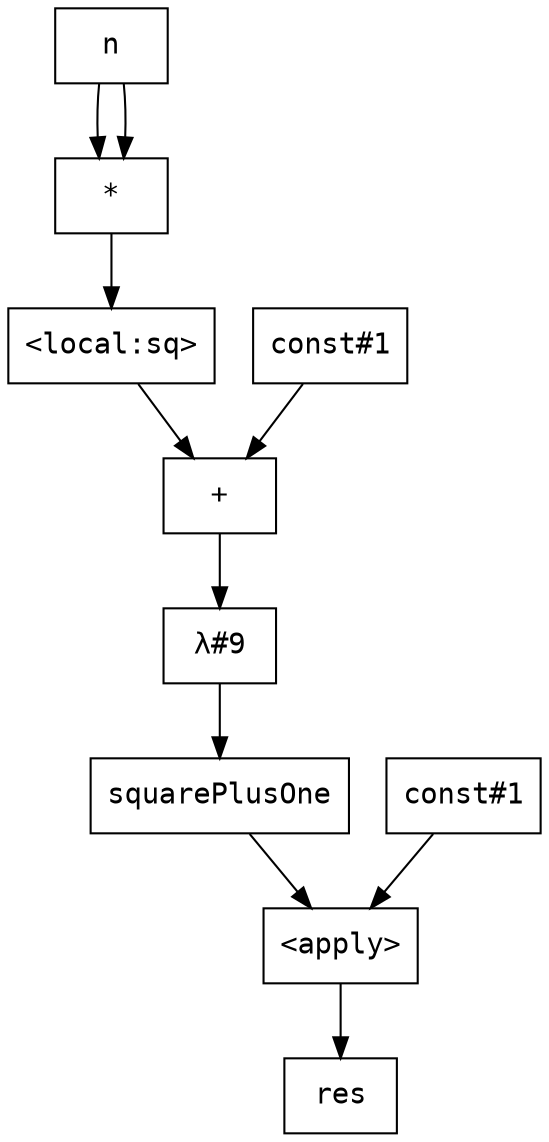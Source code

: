 digraph G {
  node [fontname="Courier",shape=box];
  flowInst0 [label="res"];
  flowInst1 [label="squarePlusOne"];
  flowInst2 [label="const#1"];
  flowInst3 [label="<apply>"];
  flowInst4 [label="n"];
  flowInst5 [label="*"];
  flowInst6 [label="<local:sq>"];
  flowInst7 [label="const#1"];
  flowInst8 [label="+"];
  flowInst9 [label="λ#9"];
  flowInst9 -> flowInst1;
  flowInst8 -> flowInst9;
  flowInst7 -> flowInst8;
  flowInst6 -> flowInst8;
  flowInst5 -> flowInst6;
  flowInst4 -> flowInst5;
  flowInst4 -> flowInst5;
  flowInst3 -> flowInst0;
  flowInst2 -> flowInst3;
  flowInst1 -> flowInst3;
}
